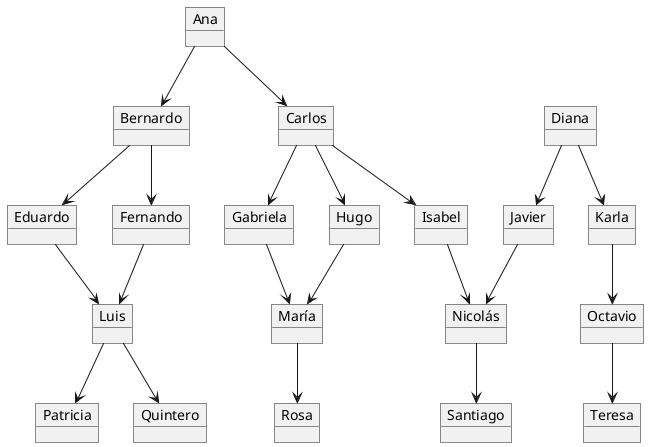 @startuml
object Ana {
}
object Bernardo {
}
object Carlos {
}
object Diana {
}
object Eduardo {
}
object Fernando {
}
object Gabriela {
}
object Hugo {
}
object Isabel {
}
object Javier {
}
object Karla {
}
object Luis {
}
object María {
}
object Nicolás {
}
object Octavio {
}
object Patricia {
}
object Quintero {
}
object Rosa {
}
object Santiago {
}
object Teresa {
}

Ana --> Bernardo
Ana --> Carlos
Bernardo --> Eduardo
Bernardo --> Fernando
Carlos --> Gabriela
Carlos --> Hugo
Carlos --> Isabel
Diana --> Javier
Diana --> Karla
Eduardo --> Luis
Fernando --> Luis
Gabriela --> María
Hugo --> María
Isabel --> Nicolás
Javier --> Nicolás
Karla --> Octavio
Luis --> Patricia
Luis --> Quintero
María --> Rosa
Nicolás --> Santiago
Octavio --> Teresa
@enduml
